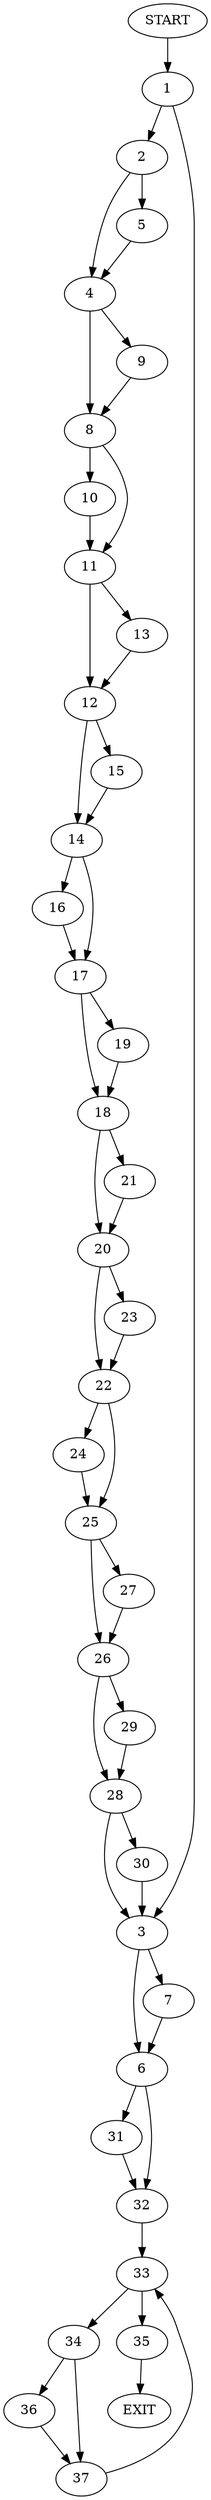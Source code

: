 digraph {
0 [label="START"]
38 [label="EXIT"]
0 -> 1
1 -> 2
1 -> 3
2 -> 4
2 -> 5
3 -> 6
3 -> 7
5 -> 4
4 -> 8
4 -> 9
8 -> 10
8 -> 11
9 -> 8
11 -> 12
11 -> 13
10 -> 11
13 -> 12
12 -> 14
12 -> 15
14 -> 16
14 -> 17
15 -> 14
16 -> 17
17 -> 18
17 -> 19
18 -> 20
18 -> 21
19 -> 18
21 -> 20
20 -> 22
20 -> 23
23 -> 22
22 -> 24
22 -> 25
24 -> 25
25 -> 26
25 -> 27
26 -> 28
26 -> 29
27 -> 26
28 -> 3
28 -> 30
29 -> 28
30 -> 3
7 -> 6
6 -> 31
6 -> 32
31 -> 32
32 -> 33
33 -> 34
33 -> 35
34 -> 36
34 -> 37
35 -> 38
36 -> 37
37 -> 33
}
